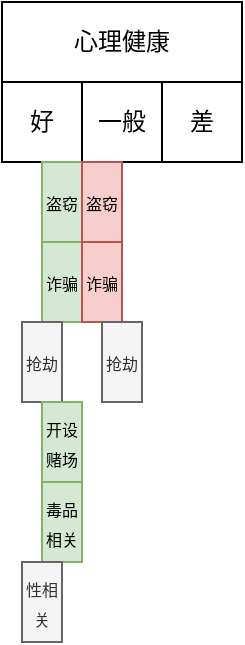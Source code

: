 <mxfile version="24.3.1" type="github">
  <diagram name="第 1 页" id="XcNwPdEnK3u-AzEJXhwV">
    <mxGraphModel dx="365" dy="163" grid="1" gridSize="10" guides="1" tooltips="1" connect="1" arrows="1" fold="1" page="1" pageScale="1" pageWidth="1169" pageHeight="827" math="0" shadow="0">
      <root>
        <mxCell id="0" />
        <mxCell id="1" parent="0" />
        <mxCell id="UciL8O-r4yGQhaD9IsF4-1" value="心理健康" style="rounded=0;whiteSpace=wrap;html=1;" vertex="1" parent="1">
          <mxGeometry x="160" y="80" width="120" height="40" as="geometry" />
        </mxCell>
        <mxCell id="UciL8O-r4yGQhaD9IsF4-2" value="好" style="rounded=0;whiteSpace=wrap;html=1;" vertex="1" parent="1">
          <mxGeometry x="160" y="120" width="40" height="40" as="geometry" />
        </mxCell>
        <mxCell id="UciL8O-r4yGQhaD9IsF4-3" value="一般" style="rounded=0;whiteSpace=wrap;html=1;" vertex="1" parent="1">
          <mxGeometry x="200" y="120" width="40" height="40" as="geometry" />
        </mxCell>
        <mxCell id="UciL8O-r4yGQhaD9IsF4-4" value="差" style="rounded=0;whiteSpace=wrap;html=1;" vertex="1" parent="1">
          <mxGeometry x="240" y="120" width="40" height="40" as="geometry" />
        </mxCell>
        <mxCell id="UciL8O-r4yGQhaD9IsF4-5" value="&lt;font style=&quot;font-size: 8px;&quot;&gt;盗窃&lt;/font&gt;" style="rounded=0;whiteSpace=wrap;html=1;fillColor=#d5e8d4;strokeColor=#82b366;" vertex="1" parent="1">
          <mxGeometry x="180" y="160" width="20" height="40" as="geometry" />
        </mxCell>
        <mxCell id="UciL8O-r4yGQhaD9IsF4-6" value="&lt;span style=&quot;font-size: 8px;&quot;&gt;诈骗&lt;/span&gt;" style="rounded=0;whiteSpace=wrap;html=1;fillColor=#d5e8d4;strokeColor=#82b366;" vertex="1" parent="1">
          <mxGeometry x="180" y="200" width="20" height="40" as="geometry" />
        </mxCell>
        <mxCell id="UciL8O-r4yGQhaD9IsF4-7" value="&lt;span style=&quot;font-size: 8px;&quot;&gt;抢劫&lt;/span&gt;" style="rounded=0;whiteSpace=wrap;html=1;fillColor=#f5f5f5;strokeColor=#666666;fontColor=#333333;" vertex="1" parent="1">
          <mxGeometry x="170" y="240" width="20" height="40" as="geometry" />
        </mxCell>
        <mxCell id="UciL8O-r4yGQhaD9IsF4-8" value="&lt;span style=&quot;font-size: 8px;&quot;&gt;开设赌场&lt;/span&gt;" style="rounded=0;whiteSpace=wrap;html=1;fillColor=#d5e8d4;strokeColor=#82b366;" vertex="1" parent="1">
          <mxGeometry x="180" y="280" width="20" height="40" as="geometry" />
        </mxCell>
        <mxCell id="UciL8O-r4yGQhaD9IsF4-9" value="&lt;span style=&quot;font-size: 8px;&quot;&gt;毒品相关&lt;/span&gt;" style="rounded=0;whiteSpace=wrap;html=1;fillColor=#d5e8d4;strokeColor=#82b366;" vertex="1" parent="1">
          <mxGeometry x="180" y="320" width="20" height="40" as="geometry" />
        </mxCell>
        <mxCell id="UciL8O-r4yGQhaD9IsF4-10" value="&lt;span style=&quot;font-size: 8px;&quot;&gt;性相关&lt;/span&gt;" style="rounded=0;whiteSpace=wrap;html=1;fillColor=#f5f5f5;strokeColor=#666666;fontColor=#333333;" vertex="1" parent="1">
          <mxGeometry x="170" y="360" width="20" height="40" as="geometry" />
        </mxCell>
        <mxCell id="UciL8O-r4yGQhaD9IsF4-11" value="&lt;font style=&quot;font-size: 8px;&quot;&gt;盗窃&lt;/font&gt;" style="rounded=0;whiteSpace=wrap;html=1;fillColor=#f8cecc;strokeColor=#b85450;" vertex="1" parent="1">
          <mxGeometry x="200" y="160" width="20" height="40" as="geometry" />
        </mxCell>
        <mxCell id="UciL8O-r4yGQhaD9IsF4-12" value="&lt;span style=&quot;font-size: 8px;&quot;&gt;诈骗&lt;/span&gt;" style="rounded=0;whiteSpace=wrap;html=1;fillColor=#f8cecc;strokeColor=#b85450;" vertex="1" parent="1">
          <mxGeometry x="200" y="200" width="20" height="40" as="geometry" />
        </mxCell>
        <mxCell id="UciL8O-r4yGQhaD9IsF4-13" value="&lt;span style=&quot;font-size: 8px;&quot;&gt;抢劫&lt;/span&gt;" style="rounded=0;whiteSpace=wrap;html=1;fillColor=#f5f5f5;strokeColor=#666666;fontColor=#333333;" vertex="1" parent="1">
          <mxGeometry x="210" y="240" width="20" height="40" as="geometry" />
        </mxCell>
      </root>
    </mxGraphModel>
  </diagram>
</mxfile>
